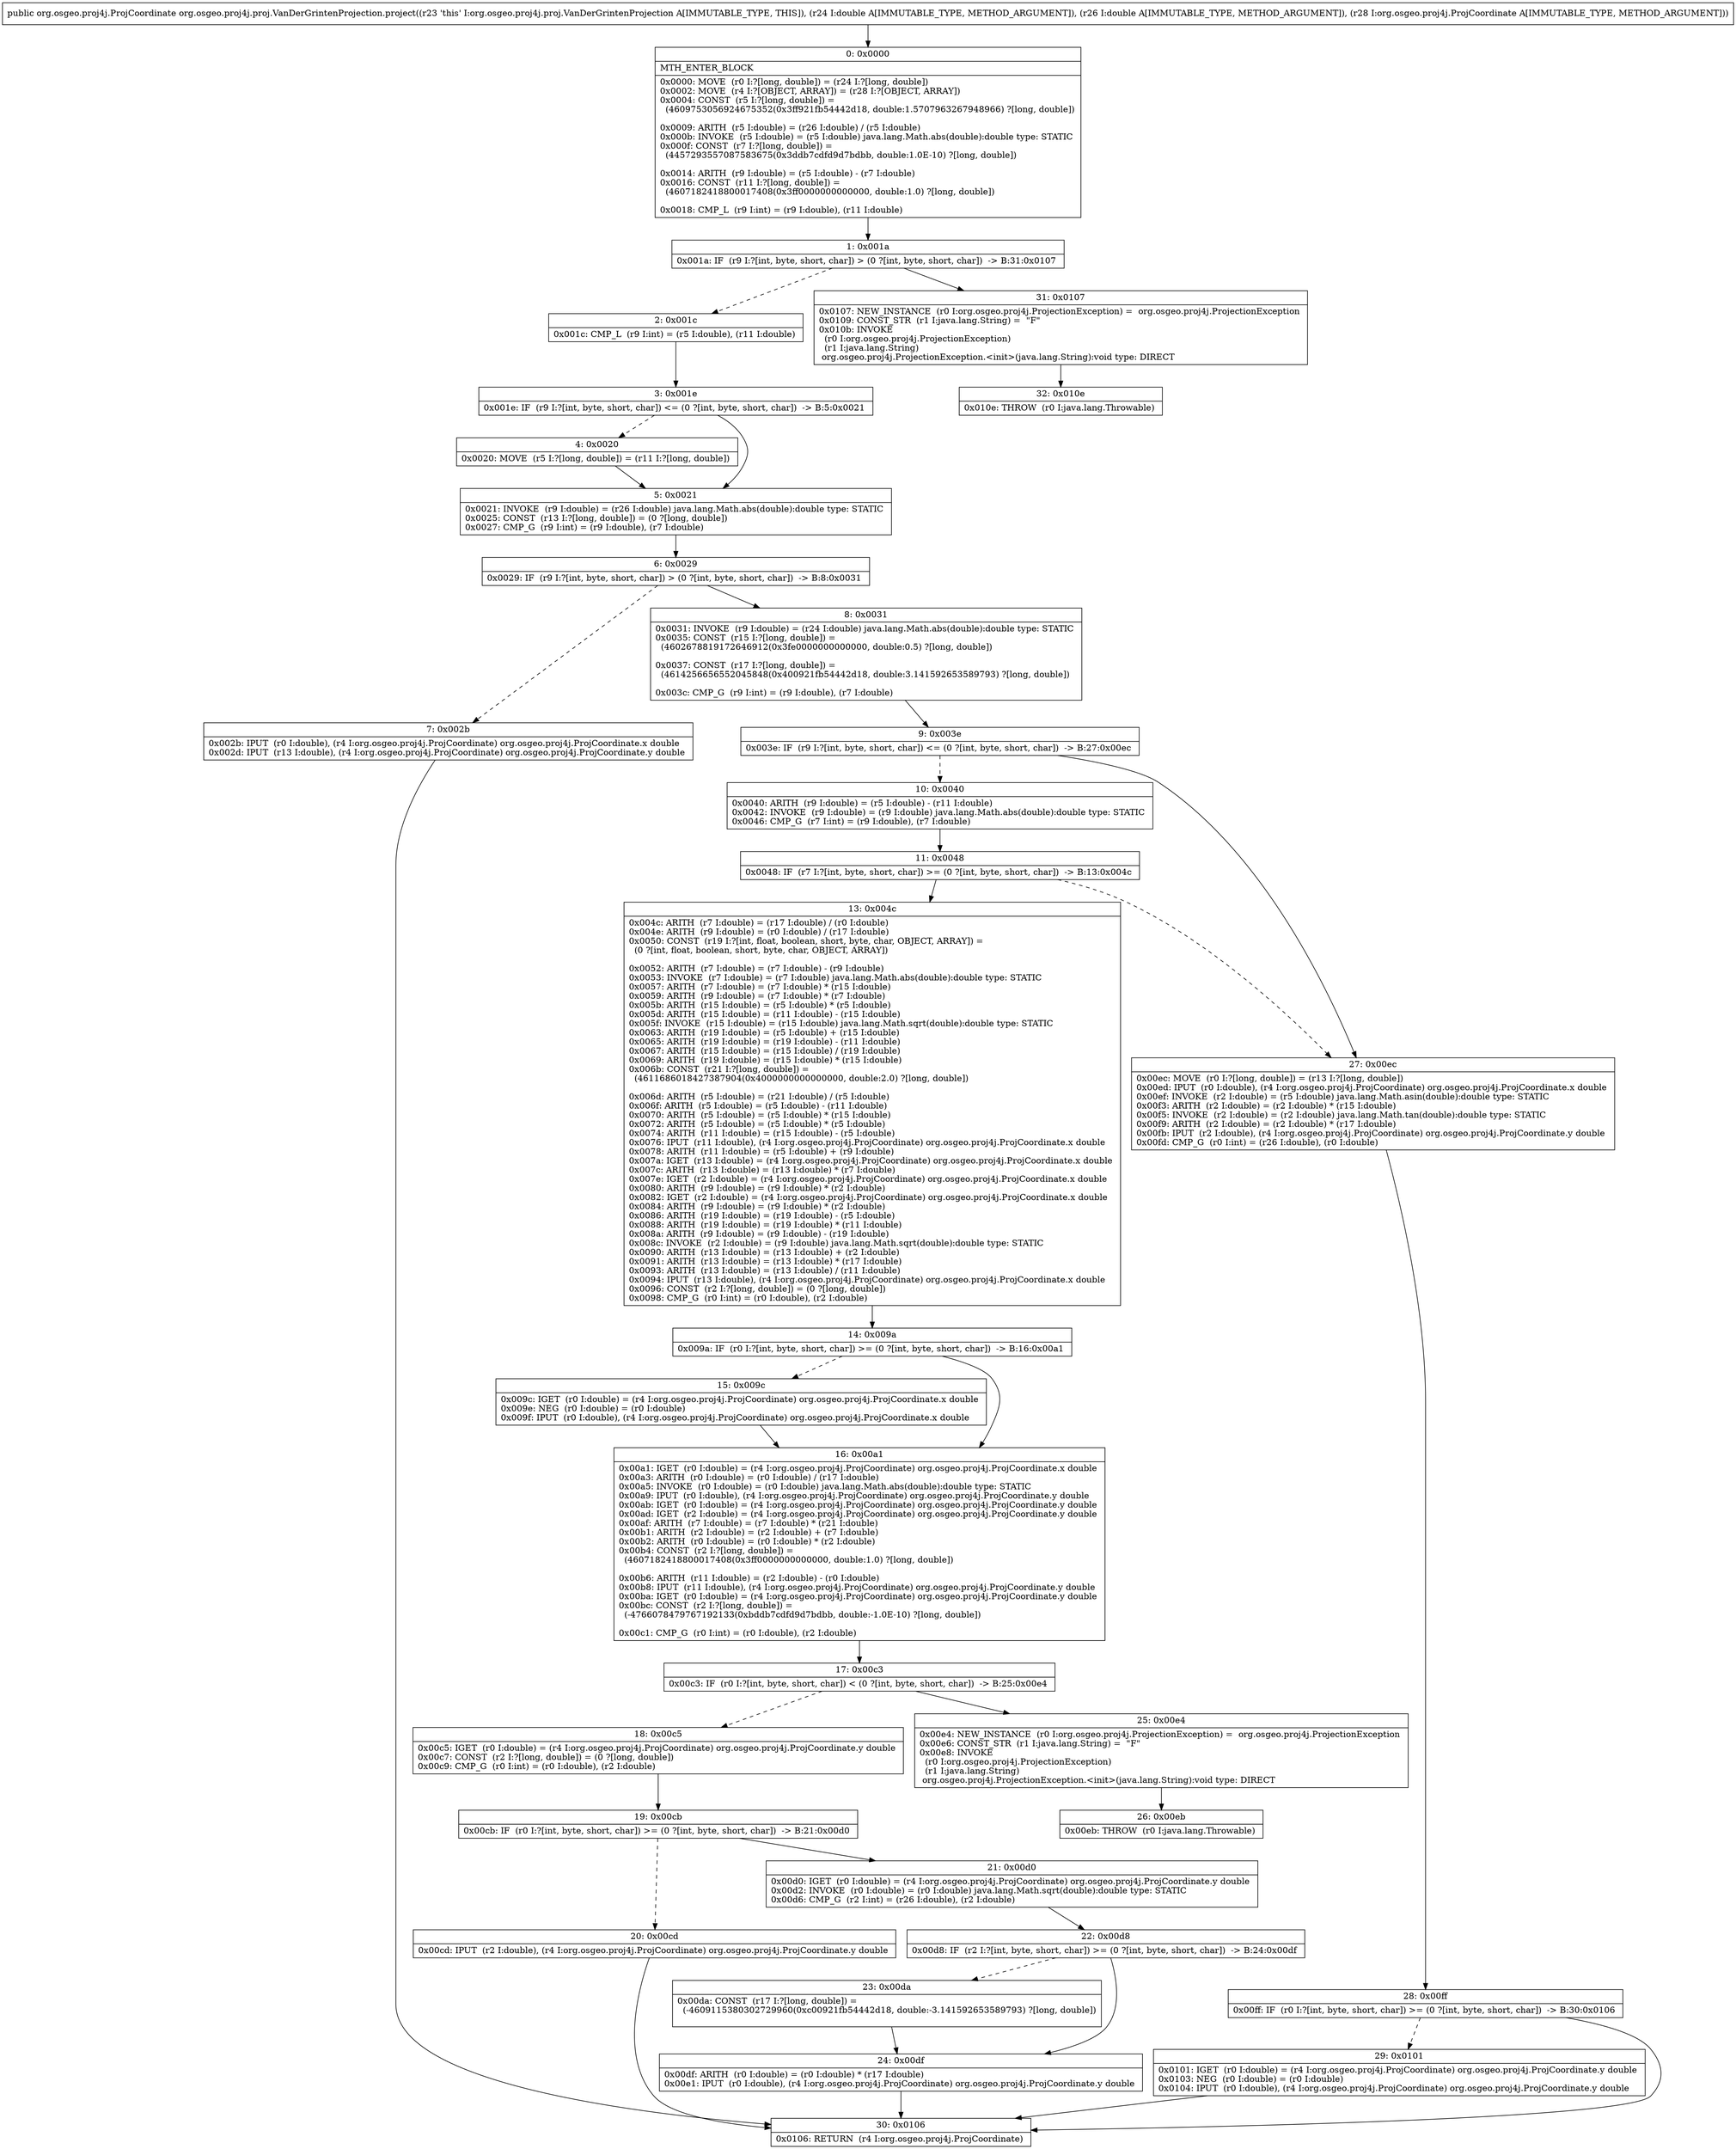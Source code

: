 digraph "CFG fororg.osgeo.proj4j.proj.VanDerGrintenProjection.project(DDLorg\/osgeo\/proj4j\/ProjCoordinate;)Lorg\/osgeo\/proj4j\/ProjCoordinate;" {
Node_0 [shape=record,label="{0\:\ 0x0000|MTH_ENTER_BLOCK\l|0x0000: MOVE  (r0 I:?[long, double]) = (r24 I:?[long, double]) \l0x0002: MOVE  (r4 I:?[OBJECT, ARRAY]) = (r28 I:?[OBJECT, ARRAY]) \l0x0004: CONST  (r5 I:?[long, double]) = \l  (4609753056924675352(0x3ff921fb54442d18, double:1.5707963267948966) ?[long, double])\l \l0x0009: ARITH  (r5 I:double) = (r26 I:double) \/ (r5 I:double) \l0x000b: INVOKE  (r5 I:double) = (r5 I:double) java.lang.Math.abs(double):double type: STATIC \l0x000f: CONST  (r7 I:?[long, double]) = \l  (4457293557087583675(0x3ddb7cdfd9d7bdbb, double:1.0E\-10) ?[long, double])\l \l0x0014: ARITH  (r9 I:double) = (r5 I:double) \- (r7 I:double) \l0x0016: CONST  (r11 I:?[long, double]) = \l  (4607182418800017408(0x3ff0000000000000, double:1.0) ?[long, double])\l \l0x0018: CMP_L  (r9 I:int) = (r9 I:double), (r11 I:double) \l}"];
Node_1 [shape=record,label="{1\:\ 0x001a|0x001a: IF  (r9 I:?[int, byte, short, char]) \> (0 ?[int, byte, short, char])  \-\> B:31:0x0107 \l}"];
Node_2 [shape=record,label="{2\:\ 0x001c|0x001c: CMP_L  (r9 I:int) = (r5 I:double), (r11 I:double) \l}"];
Node_3 [shape=record,label="{3\:\ 0x001e|0x001e: IF  (r9 I:?[int, byte, short, char]) \<= (0 ?[int, byte, short, char])  \-\> B:5:0x0021 \l}"];
Node_4 [shape=record,label="{4\:\ 0x0020|0x0020: MOVE  (r5 I:?[long, double]) = (r11 I:?[long, double]) \l}"];
Node_5 [shape=record,label="{5\:\ 0x0021|0x0021: INVOKE  (r9 I:double) = (r26 I:double) java.lang.Math.abs(double):double type: STATIC \l0x0025: CONST  (r13 I:?[long, double]) = (0 ?[long, double]) \l0x0027: CMP_G  (r9 I:int) = (r9 I:double), (r7 I:double) \l}"];
Node_6 [shape=record,label="{6\:\ 0x0029|0x0029: IF  (r9 I:?[int, byte, short, char]) \> (0 ?[int, byte, short, char])  \-\> B:8:0x0031 \l}"];
Node_7 [shape=record,label="{7\:\ 0x002b|0x002b: IPUT  (r0 I:double), (r4 I:org.osgeo.proj4j.ProjCoordinate) org.osgeo.proj4j.ProjCoordinate.x double \l0x002d: IPUT  (r13 I:double), (r4 I:org.osgeo.proj4j.ProjCoordinate) org.osgeo.proj4j.ProjCoordinate.y double \l}"];
Node_8 [shape=record,label="{8\:\ 0x0031|0x0031: INVOKE  (r9 I:double) = (r24 I:double) java.lang.Math.abs(double):double type: STATIC \l0x0035: CONST  (r15 I:?[long, double]) = \l  (4602678819172646912(0x3fe0000000000000, double:0.5) ?[long, double])\l \l0x0037: CONST  (r17 I:?[long, double]) = \l  (4614256656552045848(0x400921fb54442d18, double:3.141592653589793) ?[long, double])\l \l0x003c: CMP_G  (r9 I:int) = (r9 I:double), (r7 I:double) \l}"];
Node_9 [shape=record,label="{9\:\ 0x003e|0x003e: IF  (r9 I:?[int, byte, short, char]) \<= (0 ?[int, byte, short, char])  \-\> B:27:0x00ec \l}"];
Node_10 [shape=record,label="{10\:\ 0x0040|0x0040: ARITH  (r9 I:double) = (r5 I:double) \- (r11 I:double) \l0x0042: INVOKE  (r9 I:double) = (r9 I:double) java.lang.Math.abs(double):double type: STATIC \l0x0046: CMP_G  (r7 I:int) = (r9 I:double), (r7 I:double) \l}"];
Node_11 [shape=record,label="{11\:\ 0x0048|0x0048: IF  (r7 I:?[int, byte, short, char]) \>= (0 ?[int, byte, short, char])  \-\> B:13:0x004c \l}"];
Node_13 [shape=record,label="{13\:\ 0x004c|0x004c: ARITH  (r7 I:double) = (r17 I:double) \/ (r0 I:double) \l0x004e: ARITH  (r9 I:double) = (r0 I:double) \/ (r17 I:double) \l0x0050: CONST  (r19 I:?[int, float, boolean, short, byte, char, OBJECT, ARRAY]) = \l  (0 ?[int, float, boolean, short, byte, char, OBJECT, ARRAY])\l \l0x0052: ARITH  (r7 I:double) = (r7 I:double) \- (r9 I:double) \l0x0053: INVOKE  (r7 I:double) = (r7 I:double) java.lang.Math.abs(double):double type: STATIC \l0x0057: ARITH  (r7 I:double) = (r7 I:double) * (r15 I:double) \l0x0059: ARITH  (r9 I:double) = (r7 I:double) * (r7 I:double) \l0x005b: ARITH  (r15 I:double) = (r5 I:double) * (r5 I:double) \l0x005d: ARITH  (r15 I:double) = (r11 I:double) \- (r15 I:double) \l0x005f: INVOKE  (r15 I:double) = (r15 I:double) java.lang.Math.sqrt(double):double type: STATIC \l0x0063: ARITH  (r19 I:double) = (r5 I:double) + (r15 I:double) \l0x0065: ARITH  (r19 I:double) = (r19 I:double) \- (r11 I:double) \l0x0067: ARITH  (r15 I:double) = (r15 I:double) \/ (r19 I:double) \l0x0069: ARITH  (r19 I:double) = (r15 I:double) * (r15 I:double) \l0x006b: CONST  (r21 I:?[long, double]) = \l  (4611686018427387904(0x4000000000000000, double:2.0) ?[long, double])\l \l0x006d: ARITH  (r5 I:double) = (r21 I:double) \/ (r5 I:double) \l0x006f: ARITH  (r5 I:double) = (r5 I:double) \- (r11 I:double) \l0x0070: ARITH  (r5 I:double) = (r5 I:double) * (r15 I:double) \l0x0072: ARITH  (r5 I:double) = (r5 I:double) * (r5 I:double) \l0x0074: ARITH  (r11 I:double) = (r15 I:double) \- (r5 I:double) \l0x0076: IPUT  (r11 I:double), (r4 I:org.osgeo.proj4j.ProjCoordinate) org.osgeo.proj4j.ProjCoordinate.x double \l0x0078: ARITH  (r11 I:double) = (r5 I:double) + (r9 I:double) \l0x007a: IGET  (r13 I:double) = (r4 I:org.osgeo.proj4j.ProjCoordinate) org.osgeo.proj4j.ProjCoordinate.x double \l0x007c: ARITH  (r13 I:double) = (r13 I:double) * (r7 I:double) \l0x007e: IGET  (r2 I:double) = (r4 I:org.osgeo.proj4j.ProjCoordinate) org.osgeo.proj4j.ProjCoordinate.x double \l0x0080: ARITH  (r9 I:double) = (r9 I:double) * (r2 I:double) \l0x0082: IGET  (r2 I:double) = (r4 I:org.osgeo.proj4j.ProjCoordinate) org.osgeo.proj4j.ProjCoordinate.x double \l0x0084: ARITH  (r9 I:double) = (r9 I:double) * (r2 I:double) \l0x0086: ARITH  (r19 I:double) = (r19 I:double) \- (r5 I:double) \l0x0088: ARITH  (r19 I:double) = (r19 I:double) * (r11 I:double) \l0x008a: ARITH  (r9 I:double) = (r9 I:double) \- (r19 I:double) \l0x008c: INVOKE  (r2 I:double) = (r9 I:double) java.lang.Math.sqrt(double):double type: STATIC \l0x0090: ARITH  (r13 I:double) = (r13 I:double) + (r2 I:double) \l0x0091: ARITH  (r13 I:double) = (r13 I:double) * (r17 I:double) \l0x0093: ARITH  (r13 I:double) = (r13 I:double) \/ (r11 I:double) \l0x0094: IPUT  (r13 I:double), (r4 I:org.osgeo.proj4j.ProjCoordinate) org.osgeo.proj4j.ProjCoordinate.x double \l0x0096: CONST  (r2 I:?[long, double]) = (0 ?[long, double]) \l0x0098: CMP_G  (r0 I:int) = (r0 I:double), (r2 I:double) \l}"];
Node_14 [shape=record,label="{14\:\ 0x009a|0x009a: IF  (r0 I:?[int, byte, short, char]) \>= (0 ?[int, byte, short, char])  \-\> B:16:0x00a1 \l}"];
Node_15 [shape=record,label="{15\:\ 0x009c|0x009c: IGET  (r0 I:double) = (r4 I:org.osgeo.proj4j.ProjCoordinate) org.osgeo.proj4j.ProjCoordinate.x double \l0x009e: NEG  (r0 I:double) = (r0 I:double) \l0x009f: IPUT  (r0 I:double), (r4 I:org.osgeo.proj4j.ProjCoordinate) org.osgeo.proj4j.ProjCoordinate.x double \l}"];
Node_16 [shape=record,label="{16\:\ 0x00a1|0x00a1: IGET  (r0 I:double) = (r4 I:org.osgeo.proj4j.ProjCoordinate) org.osgeo.proj4j.ProjCoordinate.x double \l0x00a3: ARITH  (r0 I:double) = (r0 I:double) \/ (r17 I:double) \l0x00a5: INVOKE  (r0 I:double) = (r0 I:double) java.lang.Math.abs(double):double type: STATIC \l0x00a9: IPUT  (r0 I:double), (r4 I:org.osgeo.proj4j.ProjCoordinate) org.osgeo.proj4j.ProjCoordinate.y double \l0x00ab: IGET  (r0 I:double) = (r4 I:org.osgeo.proj4j.ProjCoordinate) org.osgeo.proj4j.ProjCoordinate.y double \l0x00ad: IGET  (r2 I:double) = (r4 I:org.osgeo.proj4j.ProjCoordinate) org.osgeo.proj4j.ProjCoordinate.y double \l0x00af: ARITH  (r7 I:double) = (r7 I:double) * (r21 I:double) \l0x00b1: ARITH  (r2 I:double) = (r2 I:double) + (r7 I:double) \l0x00b2: ARITH  (r0 I:double) = (r0 I:double) * (r2 I:double) \l0x00b4: CONST  (r2 I:?[long, double]) = \l  (4607182418800017408(0x3ff0000000000000, double:1.0) ?[long, double])\l \l0x00b6: ARITH  (r11 I:double) = (r2 I:double) \- (r0 I:double) \l0x00b8: IPUT  (r11 I:double), (r4 I:org.osgeo.proj4j.ProjCoordinate) org.osgeo.proj4j.ProjCoordinate.y double \l0x00ba: IGET  (r0 I:double) = (r4 I:org.osgeo.proj4j.ProjCoordinate) org.osgeo.proj4j.ProjCoordinate.y double \l0x00bc: CONST  (r2 I:?[long, double]) = \l  (\-4766078479767192133(0xbddb7cdfd9d7bdbb, double:\-1.0E\-10) ?[long, double])\l \l0x00c1: CMP_G  (r0 I:int) = (r0 I:double), (r2 I:double) \l}"];
Node_17 [shape=record,label="{17\:\ 0x00c3|0x00c3: IF  (r0 I:?[int, byte, short, char]) \< (0 ?[int, byte, short, char])  \-\> B:25:0x00e4 \l}"];
Node_18 [shape=record,label="{18\:\ 0x00c5|0x00c5: IGET  (r0 I:double) = (r4 I:org.osgeo.proj4j.ProjCoordinate) org.osgeo.proj4j.ProjCoordinate.y double \l0x00c7: CONST  (r2 I:?[long, double]) = (0 ?[long, double]) \l0x00c9: CMP_G  (r0 I:int) = (r0 I:double), (r2 I:double) \l}"];
Node_19 [shape=record,label="{19\:\ 0x00cb|0x00cb: IF  (r0 I:?[int, byte, short, char]) \>= (0 ?[int, byte, short, char])  \-\> B:21:0x00d0 \l}"];
Node_20 [shape=record,label="{20\:\ 0x00cd|0x00cd: IPUT  (r2 I:double), (r4 I:org.osgeo.proj4j.ProjCoordinate) org.osgeo.proj4j.ProjCoordinate.y double \l}"];
Node_21 [shape=record,label="{21\:\ 0x00d0|0x00d0: IGET  (r0 I:double) = (r4 I:org.osgeo.proj4j.ProjCoordinate) org.osgeo.proj4j.ProjCoordinate.y double \l0x00d2: INVOKE  (r0 I:double) = (r0 I:double) java.lang.Math.sqrt(double):double type: STATIC \l0x00d6: CMP_G  (r2 I:int) = (r26 I:double), (r2 I:double) \l}"];
Node_22 [shape=record,label="{22\:\ 0x00d8|0x00d8: IF  (r2 I:?[int, byte, short, char]) \>= (0 ?[int, byte, short, char])  \-\> B:24:0x00df \l}"];
Node_23 [shape=record,label="{23\:\ 0x00da|0x00da: CONST  (r17 I:?[long, double]) = \l  (\-4609115380302729960(0xc00921fb54442d18, double:\-3.141592653589793) ?[long, double])\l \l}"];
Node_24 [shape=record,label="{24\:\ 0x00df|0x00df: ARITH  (r0 I:double) = (r0 I:double) * (r17 I:double) \l0x00e1: IPUT  (r0 I:double), (r4 I:org.osgeo.proj4j.ProjCoordinate) org.osgeo.proj4j.ProjCoordinate.y double \l}"];
Node_25 [shape=record,label="{25\:\ 0x00e4|0x00e4: NEW_INSTANCE  (r0 I:org.osgeo.proj4j.ProjectionException) =  org.osgeo.proj4j.ProjectionException \l0x00e6: CONST_STR  (r1 I:java.lang.String) =  \"F\" \l0x00e8: INVOKE  \l  (r0 I:org.osgeo.proj4j.ProjectionException)\l  (r1 I:java.lang.String)\l org.osgeo.proj4j.ProjectionException.\<init\>(java.lang.String):void type: DIRECT \l}"];
Node_26 [shape=record,label="{26\:\ 0x00eb|0x00eb: THROW  (r0 I:java.lang.Throwable) \l}"];
Node_27 [shape=record,label="{27\:\ 0x00ec|0x00ec: MOVE  (r0 I:?[long, double]) = (r13 I:?[long, double]) \l0x00ed: IPUT  (r0 I:double), (r4 I:org.osgeo.proj4j.ProjCoordinate) org.osgeo.proj4j.ProjCoordinate.x double \l0x00ef: INVOKE  (r2 I:double) = (r5 I:double) java.lang.Math.asin(double):double type: STATIC \l0x00f3: ARITH  (r2 I:double) = (r2 I:double) * (r15 I:double) \l0x00f5: INVOKE  (r2 I:double) = (r2 I:double) java.lang.Math.tan(double):double type: STATIC \l0x00f9: ARITH  (r2 I:double) = (r2 I:double) * (r17 I:double) \l0x00fb: IPUT  (r2 I:double), (r4 I:org.osgeo.proj4j.ProjCoordinate) org.osgeo.proj4j.ProjCoordinate.y double \l0x00fd: CMP_G  (r0 I:int) = (r26 I:double), (r0 I:double) \l}"];
Node_28 [shape=record,label="{28\:\ 0x00ff|0x00ff: IF  (r0 I:?[int, byte, short, char]) \>= (0 ?[int, byte, short, char])  \-\> B:30:0x0106 \l}"];
Node_29 [shape=record,label="{29\:\ 0x0101|0x0101: IGET  (r0 I:double) = (r4 I:org.osgeo.proj4j.ProjCoordinate) org.osgeo.proj4j.ProjCoordinate.y double \l0x0103: NEG  (r0 I:double) = (r0 I:double) \l0x0104: IPUT  (r0 I:double), (r4 I:org.osgeo.proj4j.ProjCoordinate) org.osgeo.proj4j.ProjCoordinate.y double \l}"];
Node_30 [shape=record,label="{30\:\ 0x0106|0x0106: RETURN  (r4 I:org.osgeo.proj4j.ProjCoordinate) \l}"];
Node_31 [shape=record,label="{31\:\ 0x0107|0x0107: NEW_INSTANCE  (r0 I:org.osgeo.proj4j.ProjectionException) =  org.osgeo.proj4j.ProjectionException \l0x0109: CONST_STR  (r1 I:java.lang.String) =  \"F\" \l0x010b: INVOKE  \l  (r0 I:org.osgeo.proj4j.ProjectionException)\l  (r1 I:java.lang.String)\l org.osgeo.proj4j.ProjectionException.\<init\>(java.lang.String):void type: DIRECT \l}"];
Node_32 [shape=record,label="{32\:\ 0x010e|0x010e: THROW  (r0 I:java.lang.Throwable) \l}"];
MethodNode[shape=record,label="{public org.osgeo.proj4j.ProjCoordinate org.osgeo.proj4j.proj.VanDerGrintenProjection.project((r23 'this' I:org.osgeo.proj4j.proj.VanDerGrintenProjection A[IMMUTABLE_TYPE, THIS]), (r24 I:double A[IMMUTABLE_TYPE, METHOD_ARGUMENT]), (r26 I:double A[IMMUTABLE_TYPE, METHOD_ARGUMENT]), (r28 I:org.osgeo.proj4j.ProjCoordinate A[IMMUTABLE_TYPE, METHOD_ARGUMENT])) }"];
MethodNode -> Node_0;
Node_0 -> Node_1;
Node_1 -> Node_2[style=dashed];
Node_1 -> Node_31;
Node_2 -> Node_3;
Node_3 -> Node_4[style=dashed];
Node_3 -> Node_5;
Node_4 -> Node_5;
Node_5 -> Node_6;
Node_6 -> Node_7[style=dashed];
Node_6 -> Node_8;
Node_7 -> Node_30;
Node_8 -> Node_9;
Node_9 -> Node_10[style=dashed];
Node_9 -> Node_27;
Node_10 -> Node_11;
Node_11 -> Node_13;
Node_11 -> Node_27[style=dashed];
Node_13 -> Node_14;
Node_14 -> Node_15[style=dashed];
Node_14 -> Node_16;
Node_15 -> Node_16;
Node_16 -> Node_17;
Node_17 -> Node_18[style=dashed];
Node_17 -> Node_25;
Node_18 -> Node_19;
Node_19 -> Node_20[style=dashed];
Node_19 -> Node_21;
Node_20 -> Node_30;
Node_21 -> Node_22;
Node_22 -> Node_23[style=dashed];
Node_22 -> Node_24;
Node_23 -> Node_24;
Node_24 -> Node_30;
Node_25 -> Node_26;
Node_27 -> Node_28;
Node_28 -> Node_29[style=dashed];
Node_28 -> Node_30;
Node_29 -> Node_30;
Node_31 -> Node_32;
}

